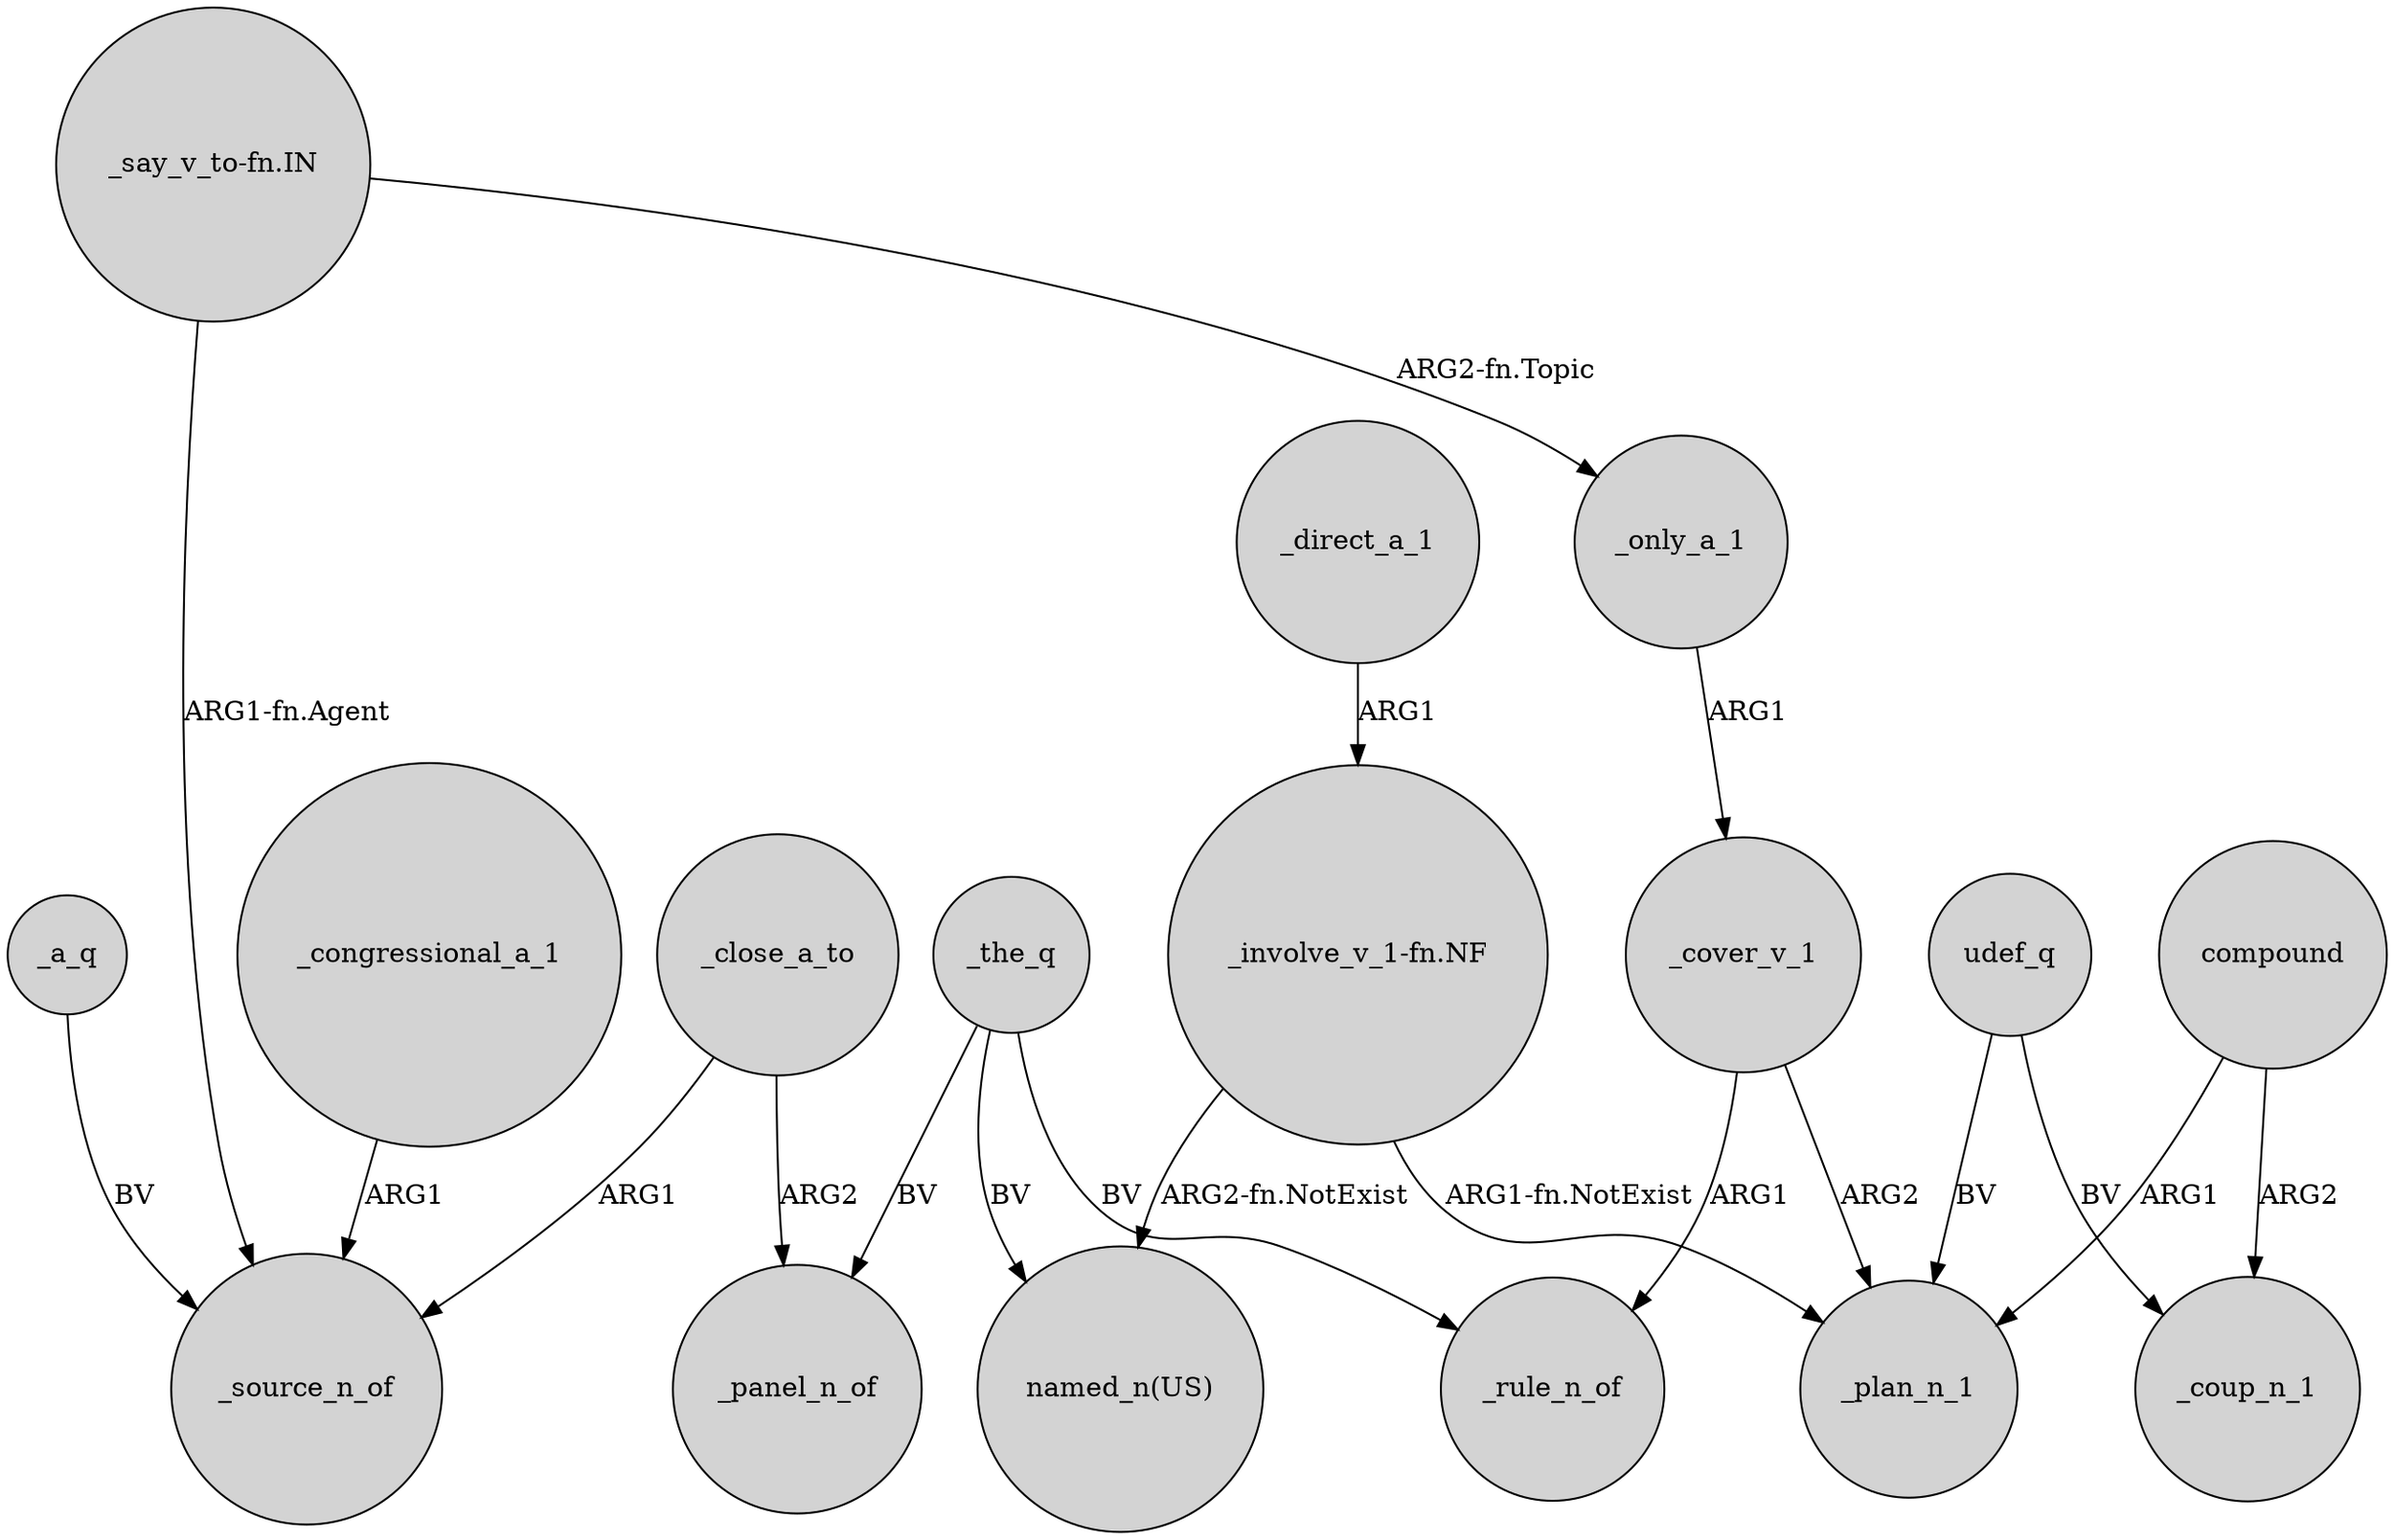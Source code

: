 digraph {
	node [shape=circle style=filled]
	_congressional_a_1 -> _source_n_of [label=ARG1]
	_only_a_1 -> _cover_v_1 [label=ARG1]
	_direct_a_1 -> "_involve_v_1-fn.NF" [label=ARG1]
	"_involve_v_1-fn.NF" -> "named_n(US)" [label="ARG2-fn.NotExist"]
	compound -> _coup_n_1 [label=ARG2]
	_cover_v_1 -> _rule_n_of [label=ARG1]
	"_say_v_to-fn.IN" -> _source_n_of [label="ARG1-fn.Agent"]
	udef_q -> _coup_n_1 [label=BV]
	compound -> _plan_n_1 [label=ARG1]
	_the_q -> "named_n(US)" [label=BV]
	_close_a_to -> _source_n_of [label=ARG1]
	_the_q -> _panel_n_of [label=BV]
	_a_q -> _source_n_of [label=BV]
	udef_q -> _plan_n_1 [label=BV]
	_cover_v_1 -> _plan_n_1 [label=ARG2]
	_the_q -> _rule_n_of [label=BV]
	"_involve_v_1-fn.NF" -> _plan_n_1 [label="ARG1-fn.NotExist"]
	_close_a_to -> _panel_n_of [label=ARG2]
	"_say_v_to-fn.IN" -> _only_a_1 [label="ARG2-fn.Topic"]
}
